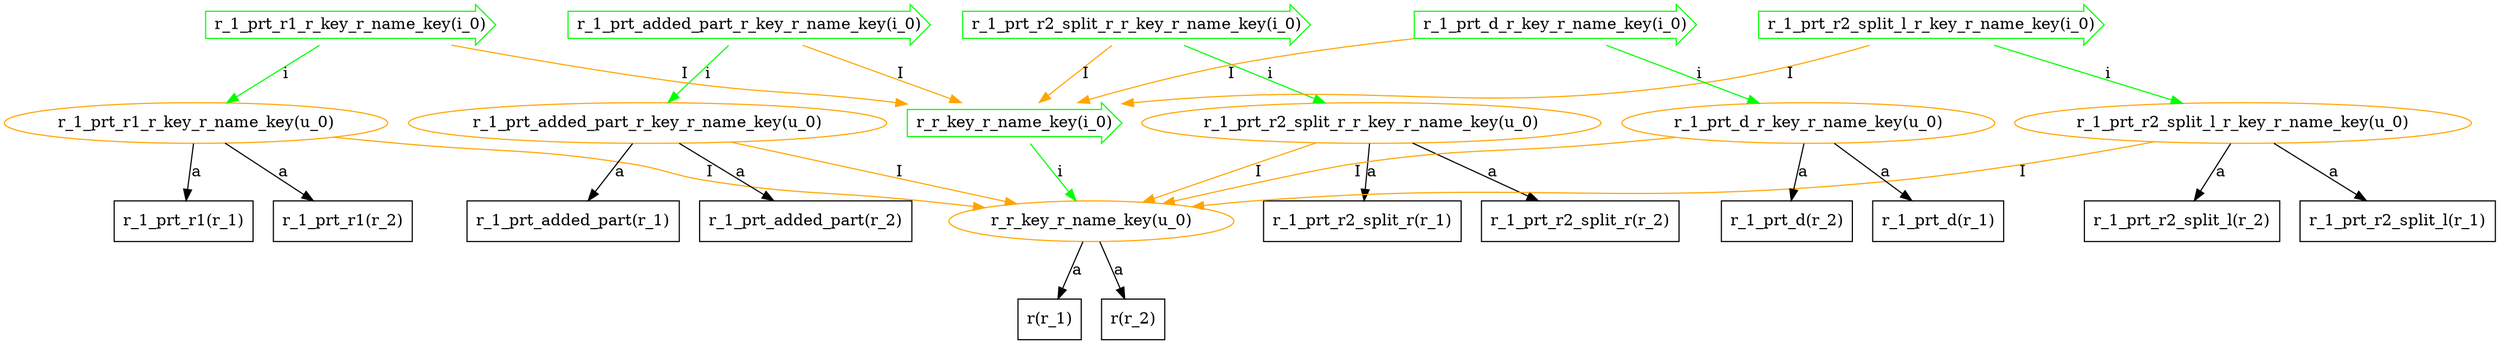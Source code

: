 // pg_depends
digraph {
	"r_1_prt_added_part_r_key_r_name_key(i_0)" [color=green shape=rarrow]
	"r_r_key_r_name_key(i_0)" [color=green shape=rarrow]
	"r_1_prt_added_part_r_key_r_name_key(i_0)" -> "r_r_key_r_name_key(i_0)" [label=I color=orange]
	"r_1_prt_r1_r_key_r_name_key(i_0)" [color=green shape=rarrow]
	"r_r_key_r_name_key(i_0)" [color=green shape=rarrow]
	"r_1_prt_r1_r_key_r_name_key(i_0)" -> "r_r_key_r_name_key(i_0)" [label=I color=orange]
	"r_1_prt_r2_split_r_r_key_r_name_key(i_0)" [color=green shape=rarrow]
	"r_r_key_r_name_key(i_0)" [color=green shape=rarrow]
	"r_1_prt_r2_split_r_r_key_r_name_key(i_0)" -> "r_r_key_r_name_key(i_0)" [label=I color=orange]
	"r_1_prt_r2_split_l_r_key_r_name_key(i_0)" [color=green shape=rarrow]
	"r_r_key_r_name_key(i_0)" [color=green shape=rarrow]
	"r_1_prt_r2_split_l_r_key_r_name_key(i_0)" -> "r_r_key_r_name_key(i_0)" [label=I color=orange]
	"r_1_prt_d_r_key_r_name_key(i_0)" [color=green shape=rarrow]
	"r_r_key_r_name_key(i_0)" [color=green shape=rarrow]
	"r_1_prt_d_r_key_r_name_key(i_0)" -> "r_r_key_r_name_key(i_0)" [label=I color=orange]
	"r_r_key_r_name_key(i_0)" [color=green shape=rarrow]
	"r_r_key_r_name_key(u_0)" [color=orange shape=ellipse]
	"r_r_key_r_name_key(i_0)" -> "r_r_key_r_name_key(u_0)" [label=i color=green]
	"r_1_prt_r2_split_r_r_key_r_name_key(i_0)" [color=green shape=rarrow]
	"r_1_prt_r2_split_r_r_key_r_name_key(u_0)" [color=orange shape=ellipse]
	"r_1_prt_r2_split_r_r_key_r_name_key(i_0)" -> "r_1_prt_r2_split_r_r_key_r_name_key(u_0)" [label=i color=green]
	"r_1_prt_r1_r_key_r_name_key(i_0)" [color=green shape=rarrow]
	"r_1_prt_r1_r_key_r_name_key(u_0)" [color=orange shape=ellipse]
	"r_1_prt_r1_r_key_r_name_key(i_0)" -> "r_1_prt_r1_r_key_r_name_key(u_0)" [label=i color=green]
	"r_1_prt_r2_split_l_r_key_r_name_key(i_0)" [color=green shape=rarrow]
	"r_1_prt_r2_split_l_r_key_r_name_key(u_0)" [color=orange shape=ellipse]
	"r_1_prt_r2_split_l_r_key_r_name_key(i_0)" -> "r_1_prt_r2_split_l_r_key_r_name_key(u_0)" [label=i color=green]
	"r_1_prt_d_r_key_r_name_key(i_0)" [color=green shape=rarrow]
	"r_1_prt_d_r_key_r_name_key(u_0)" [color=orange shape=ellipse]
	"r_1_prt_d_r_key_r_name_key(i_0)" -> "r_1_prt_d_r_key_r_name_key(u_0)" [label=i color=green]
	"r_1_prt_added_part_r_key_r_name_key(i_0)" [color=green shape=rarrow]
	"r_1_prt_added_part_r_key_r_name_key(u_0)" [color=orange shape=ellipse]
	"r_1_prt_added_part_r_key_r_name_key(i_0)" -> "r_1_prt_added_part_r_key_r_name_key(u_0)" [label=i color=green]
	"r_1_prt_r2_split_r_r_key_r_name_key(u_0)" [color=orange shape=ellipse]
	"r_1_prt_r2_split_r(r_2)" [color=black shape=rectangle]
	"r_1_prt_r2_split_r_r_key_r_name_key(u_0)" -> "r_1_prt_r2_split_r(r_2)" [label=a color=black]
	"r_r_key_r_name_key(u_0)" [color=orange shape=ellipse]
	"r(r_1)" [color=black shape=rectangle]
	"r_r_key_r_name_key(u_0)" -> "r(r_1)" [label=a color=black]
	"r_r_key_r_name_key(u_0)" [color=orange shape=ellipse]
	"r(r_2)" [color=black shape=rectangle]
	"r_r_key_r_name_key(u_0)" -> "r(r_2)" [label=a color=black]
	"r_1_prt_r1_r_key_r_name_key(u_0)" [color=orange shape=ellipse]
	"r_1_prt_r1(r_1)" [color=black shape=rectangle]
	"r_1_prt_r1_r_key_r_name_key(u_0)" -> "r_1_prt_r1(r_1)" [label=a color=black]
	"r_1_prt_r1_r_key_r_name_key(u_0)" [color=orange shape=ellipse]
	"r_1_prt_r1(r_2)" [color=black shape=rectangle]
	"r_1_prt_r1_r_key_r_name_key(u_0)" -> "r_1_prt_r1(r_2)" [label=a color=black]
	"r_1_prt_added_part_r_key_r_name_key(u_0)" [color=orange shape=ellipse]
	"r_1_prt_added_part(r_1)" [color=black shape=rectangle]
	"r_1_prt_added_part_r_key_r_name_key(u_0)" -> "r_1_prt_added_part(r_1)" [label=a color=black]
	"r_1_prt_r2_split_r_r_key_r_name_key(u_0)" [color=orange shape=ellipse]
	"r_1_prt_r2_split_r(r_1)" [color=black shape=rectangle]
	"r_1_prt_r2_split_r_r_key_r_name_key(u_0)" -> "r_1_prt_r2_split_r(r_1)" [label=a color=black]
	"r_1_prt_r2_split_l_r_key_r_name_key(u_0)" [color=orange shape=ellipse]
	"r_1_prt_r2_split_l(r_2)" [color=black shape=rectangle]
	"r_1_prt_r2_split_l_r_key_r_name_key(u_0)" -> "r_1_prt_r2_split_l(r_2)" [label=a color=black]
	"r_1_prt_r2_split_l_r_key_r_name_key(u_0)" [color=orange shape=ellipse]
	"r_1_prt_r2_split_l(r_1)" [color=black shape=rectangle]
	"r_1_prt_r2_split_l_r_key_r_name_key(u_0)" -> "r_1_prt_r2_split_l(r_1)" [label=a color=black]
	"r_1_prt_d_r_key_r_name_key(u_0)" [color=orange shape=ellipse]
	"r_1_prt_d(r_2)" [color=black shape=rectangle]
	"r_1_prt_d_r_key_r_name_key(u_0)" -> "r_1_prt_d(r_2)" [label=a color=black]
	"r_1_prt_d_r_key_r_name_key(u_0)" [color=orange shape=ellipse]
	"r_1_prt_d(r_1)" [color=black shape=rectangle]
	"r_1_prt_d_r_key_r_name_key(u_0)" -> "r_1_prt_d(r_1)" [label=a color=black]
	"r_1_prt_added_part_r_key_r_name_key(u_0)" [color=orange shape=ellipse]
	"r_1_prt_added_part(r_2)" [color=black shape=rectangle]
	"r_1_prt_added_part_r_key_r_name_key(u_0)" -> "r_1_prt_added_part(r_2)" [label=a color=black]
	"r_1_prt_r2_split_r_r_key_r_name_key(u_0)" [color=orange shape=ellipse]
	"r_r_key_r_name_key(u_0)" [color=orange shape=ellipse]
	"r_1_prt_r2_split_r_r_key_r_name_key(u_0)" -> "r_r_key_r_name_key(u_0)" [label=I color=orange]
	"r_1_prt_r1_r_key_r_name_key(u_0)" [color=orange shape=ellipse]
	"r_r_key_r_name_key(u_0)" [color=orange shape=ellipse]
	"r_1_prt_r1_r_key_r_name_key(u_0)" -> "r_r_key_r_name_key(u_0)" [label=I color=orange]
	"r_1_prt_r2_split_l_r_key_r_name_key(u_0)" [color=orange shape=ellipse]
	"r_r_key_r_name_key(u_0)" [color=orange shape=ellipse]
	"r_1_prt_r2_split_l_r_key_r_name_key(u_0)" -> "r_r_key_r_name_key(u_0)" [label=I color=orange]
	"r_1_prt_d_r_key_r_name_key(u_0)" [color=orange shape=ellipse]
	"r_r_key_r_name_key(u_0)" [color=orange shape=ellipse]
	"r_1_prt_d_r_key_r_name_key(u_0)" -> "r_r_key_r_name_key(u_0)" [label=I color=orange]
	"r_1_prt_added_part_r_key_r_name_key(u_0)" [color=orange shape=ellipse]
	"r_r_key_r_name_key(u_0)" [color=orange shape=ellipse]
	"r_1_prt_added_part_r_key_r_name_key(u_0)" -> "r_r_key_r_name_key(u_0)" [label=I color=orange]
}
